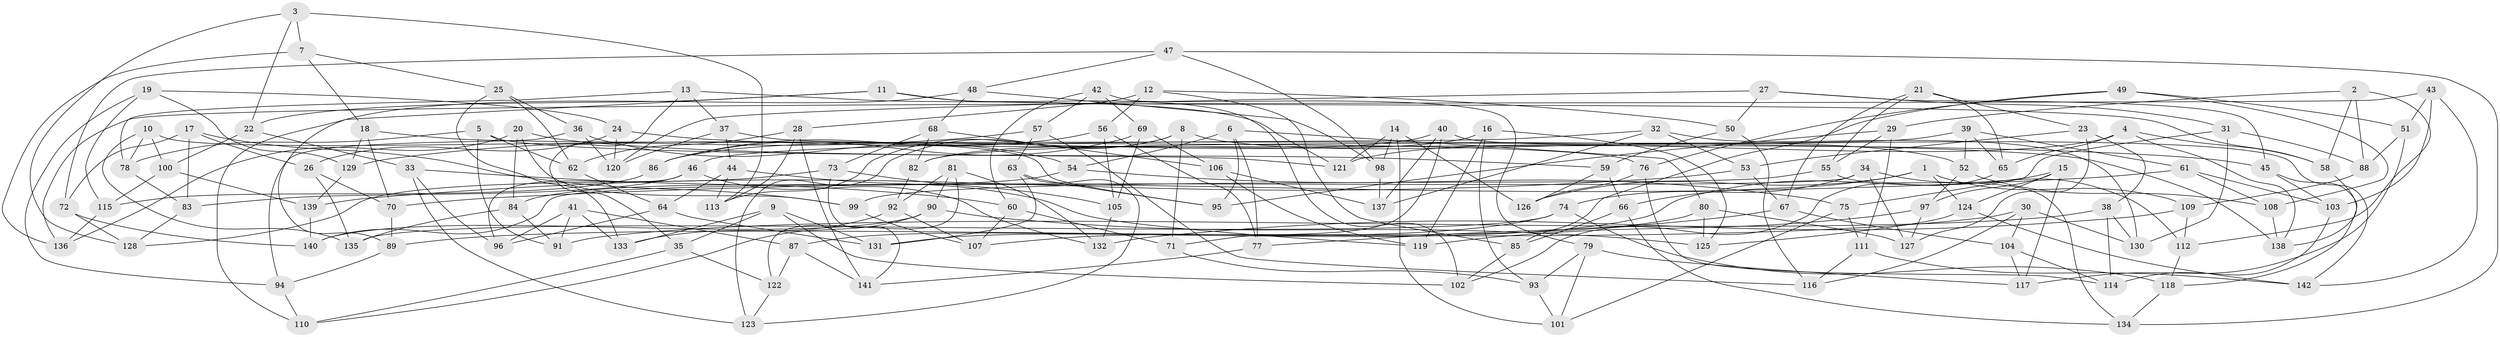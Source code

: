// coarse degree distribution, {4: 0.06976744186046512, 8: 0.3023255813953488, 5: 0.06976744186046512, 7: 0.37209302325581395, 6: 0.06976744186046512, 9: 0.11627906976744186}
// Generated by graph-tools (version 1.1) at 2025/38/03/04/25 23:38:17]
// undirected, 142 vertices, 284 edges
graph export_dot {
  node [color=gray90,style=filled];
  1;
  2;
  3;
  4;
  5;
  6;
  7;
  8;
  9;
  10;
  11;
  12;
  13;
  14;
  15;
  16;
  17;
  18;
  19;
  20;
  21;
  22;
  23;
  24;
  25;
  26;
  27;
  28;
  29;
  30;
  31;
  32;
  33;
  34;
  35;
  36;
  37;
  38;
  39;
  40;
  41;
  42;
  43;
  44;
  45;
  46;
  47;
  48;
  49;
  50;
  51;
  52;
  53;
  54;
  55;
  56;
  57;
  58;
  59;
  60;
  61;
  62;
  63;
  64;
  65;
  66;
  67;
  68;
  69;
  70;
  71;
  72;
  73;
  74;
  75;
  76;
  77;
  78;
  79;
  80;
  81;
  82;
  83;
  84;
  85;
  86;
  87;
  88;
  89;
  90;
  91;
  92;
  93;
  94;
  95;
  96;
  97;
  98;
  99;
  100;
  101;
  102;
  103;
  104;
  105;
  106;
  107;
  108;
  109;
  110;
  111;
  112;
  113;
  114;
  115;
  116;
  117;
  118;
  119;
  120;
  121;
  122;
  123;
  124;
  125;
  126;
  127;
  128;
  129;
  130;
  131;
  132;
  133;
  134;
  135;
  136;
  137;
  138;
  139;
  140;
  141;
  142;
  1 -- 126;
  1 -- 124;
  1 -- 109;
  1 -- 66;
  2 -- 29;
  2 -- 88;
  2 -- 58;
  2 -- 112;
  3 -- 7;
  3 -- 113;
  3 -- 22;
  3 -- 128;
  4 -- 138;
  4 -- 65;
  4 -- 58;
  4 -- 121;
  5 -- 91;
  5 -- 121;
  5 -- 78;
  5 -- 62;
  6 -- 54;
  6 -- 80;
  6 -- 77;
  6 -- 95;
  7 -- 25;
  7 -- 18;
  7 -- 136;
  8 -- 123;
  8 -- 71;
  8 -- 113;
  8 -- 52;
  9 -- 102;
  9 -- 133;
  9 -- 35;
  9 -- 131;
  10 -- 95;
  10 -- 135;
  10 -- 78;
  10 -- 100;
  11 -- 58;
  11 -- 102;
  11 -- 89;
  11 -- 22;
  12 -- 56;
  12 -- 50;
  12 -- 28;
  12 -- 85;
  13 -- 78;
  13 -- 121;
  13 -- 37;
  13 -- 35;
  14 -- 101;
  14 -- 98;
  14 -- 126;
  14 -- 121;
  15 -- 131;
  15 -- 124;
  15 -- 97;
  15 -- 117;
  16 -- 93;
  16 -- 125;
  16 -- 82;
  16 -- 119;
  17 -- 26;
  17 -- 72;
  17 -- 83;
  17 -- 99;
  18 -- 70;
  18 -- 129;
  18 -- 138;
  19 -- 115;
  19 -- 94;
  19 -- 24;
  19 -- 129;
  20 -- 99;
  20 -- 84;
  20 -- 136;
  20 -- 59;
  21 -- 23;
  21 -- 55;
  21 -- 65;
  21 -- 67;
  22 -- 33;
  22 -- 100;
  23 -- 127;
  23 -- 53;
  23 -- 38;
  24 -- 26;
  24 -- 120;
  24 -- 45;
  25 -- 62;
  25 -- 36;
  25 -- 133;
  26 -- 70;
  26 -- 135;
  27 -- 120;
  27 -- 31;
  27 -- 45;
  27 -- 50;
  28 -- 62;
  28 -- 113;
  28 -- 141;
  29 -- 111;
  29 -- 55;
  29 -- 95;
  30 -- 89;
  30 -- 116;
  30 -- 104;
  30 -- 130;
  31 -- 88;
  31 -- 130;
  31 -- 75;
  32 -- 53;
  32 -- 46;
  32 -- 137;
  32 -- 130;
  33 -- 60;
  33 -- 123;
  33 -- 96;
  34 -- 140;
  34 -- 74;
  34 -- 127;
  34 -- 112;
  35 -- 122;
  35 -- 110;
  36 -- 120;
  36 -- 54;
  36 -- 94;
  37 -- 76;
  37 -- 44;
  37 -- 120;
  38 -- 114;
  38 -- 130;
  38 -- 91;
  39 -- 65;
  39 -- 61;
  39 -- 52;
  39 -- 82;
  40 -- 71;
  40 -- 142;
  40 -- 137;
  40 -- 86;
  41 -- 91;
  41 -- 87;
  41 -- 133;
  41 -- 96;
  42 -- 57;
  42 -- 79;
  42 -- 60;
  42 -- 69;
  43 -- 136;
  43 -- 103;
  43 -- 51;
  43 -- 142;
  44 -- 64;
  44 -- 113;
  44 -- 119;
  45 -- 118;
  45 -- 103;
  46 -- 132;
  46 -- 83;
  46 -- 96;
  47 -- 134;
  47 -- 72;
  47 -- 98;
  47 -- 48;
  48 -- 110;
  48 -- 68;
  48 -- 98;
  49 -- 76;
  49 -- 51;
  49 -- 108;
  49 -- 85;
  50 -- 116;
  50 -- 59;
  51 -- 88;
  51 -- 117;
  52 -- 97;
  52 -- 108;
  53 -- 67;
  53 -- 139;
  54 -- 75;
  54 -- 84;
  55 -- 99;
  55 -- 134;
  56 -- 105;
  56 -- 77;
  56 -- 86;
  57 -- 63;
  57 -- 116;
  57 -- 129;
  58 -- 138;
  59 -- 126;
  59 -- 66;
  60 -- 107;
  60 -- 71;
  61 -- 70;
  61 -- 103;
  61 -- 108;
  62 -- 64;
  63 -- 131;
  63 -- 123;
  63 -- 95;
  64 -- 96;
  64 -- 131;
  65 -- 102;
  66 -- 134;
  66 -- 85;
  67 -- 77;
  67 -- 104;
  68 -- 106;
  68 -- 82;
  68 -- 73;
  69 -- 86;
  69 -- 106;
  69 -- 105;
  70 -- 89;
  71 -- 93;
  72 -- 128;
  72 -- 140;
  73 -- 141;
  73 -- 128;
  73 -- 105;
  74 -- 135;
  74 -- 118;
  74 -- 87;
  75 -- 111;
  75 -- 101;
  76 -- 126;
  76 -- 114;
  77 -- 141;
  78 -- 83;
  79 -- 101;
  79 -- 117;
  79 -- 93;
  80 -- 125;
  80 -- 127;
  80 -- 107;
  81 -- 122;
  81 -- 132;
  81 -- 90;
  81 -- 92;
  82 -- 92;
  83 -- 128;
  84 -- 91;
  84 -- 135;
  85 -- 102;
  86 -- 115;
  87 -- 141;
  87 -- 122;
  88 -- 109;
  89 -- 94;
  90 -- 140;
  90 -- 110;
  90 -- 125;
  92 -- 107;
  92 -- 133;
  93 -- 101;
  94 -- 110;
  97 -- 119;
  97 -- 127;
  98 -- 137;
  99 -- 107;
  100 -- 139;
  100 -- 115;
  103 -- 114;
  104 -- 114;
  104 -- 117;
  105 -- 132;
  106 -- 119;
  106 -- 137;
  108 -- 138;
  109 -- 112;
  109 -- 132;
  111 -- 142;
  111 -- 116;
  112 -- 118;
  115 -- 136;
  118 -- 134;
  122 -- 123;
  124 -- 125;
  124 -- 142;
  129 -- 139;
  139 -- 140;
}
